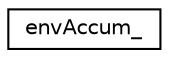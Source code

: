 digraph "Graphical Class Hierarchy"
{
  edge [fontname="Helvetica",fontsize="10",labelfontname="Helvetica",labelfontsize="10"];
  node [fontname="Helvetica",fontsize="10",shape=record];
  rankdir="LR";
  Node0 [label="envAccum_",height=0.2,width=0.4,color="black", fillcolor="white", style="filled",URL="$structenvAccum__.html"];
}
